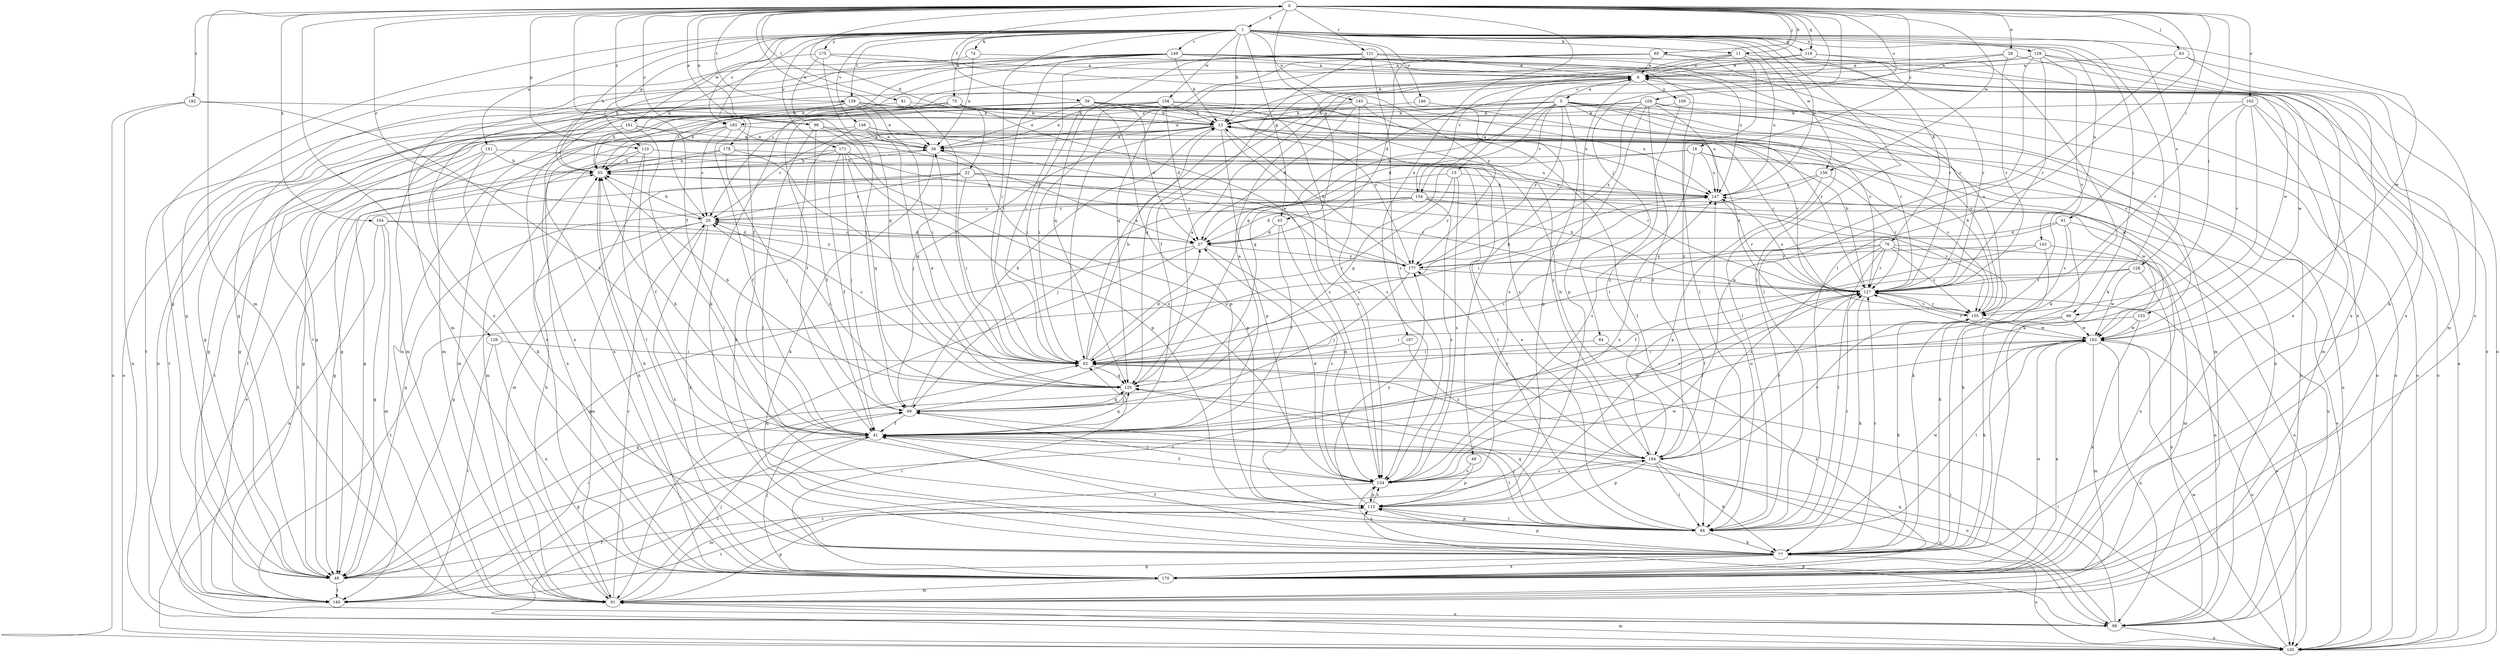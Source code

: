 strict digraph  {
0;
1;
5;
6;
11;
13;
15;
16;
20;
22;
27;
29;
34;
39;
41;
43;
48;
49;
55;
61;
62;
63;
64;
65;
66;
69;
74;
75;
76;
77;
81;
84;
91;
96;
98;
102;
104;
105;
110;
112;
118;
120;
121;
126;
127;
128;
129;
134;
139;
140;
141;
143;
145;
146;
147;
148;
149;
153;
154;
155;
156;
158;
161;
162;
164;
167;
169;
170;
171;
175;
177;
178;
182;
183;
184;
0 -> 1  [label=a];
0 -> 11  [label=b];
0 -> 15  [label=c];
0 -> 16  [label=c];
0 -> 20  [label=c];
0 -> 22  [label=d];
0 -> 29  [label=e];
0 -> 34  [label=e];
0 -> 39  [label=f];
0 -> 41  [label=f];
0 -> 43  [label=g];
0 -> 61  [label=i];
0 -> 63  [label=j];
0 -> 64  [label=j];
0 -> 65  [label=j];
0 -> 66  [label=j];
0 -> 81  [label=l];
0 -> 84  [label=l];
0 -> 91  [label=m];
0 -> 96  [label=n];
0 -> 102  [label=o];
0 -> 104  [label=o];
0 -> 110  [label=p];
0 -> 118  [label=q];
0 -> 121  [label=r];
0 -> 126  [label=r];
0 -> 139  [label=t];
0 -> 156  [label=w];
0 -> 164  [label=x];
0 -> 167  [label=x];
0 -> 178  [label=z];
0 -> 182  [label=z];
0 -> 183  [label=z];
1 -> 11  [label=b];
1 -> 13  [label=b];
1 -> 41  [label=f];
1 -> 43  [label=g];
1 -> 48  [label=g];
1 -> 49  [label=h];
1 -> 55  [label=h];
1 -> 62  [label=i];
1 -> 66  [label=j];
1 -> 74  [label=k];
1 -> 75  [label=k];
1 -> 76  [label=k];
1 -> 77  [label=k];
1 -> 84  [label=l];
1 -> 110  [label=p];
1 -> 118  [label=q];
1 -> 128  [label=s];
1 -> 129  [label=s];
1 -> 139  [label=t];
1 -> 141  [label=u];
1 -> 143  [label=u];
1 -> 145  [label=u];
1 -> 146  [label=u];
1 -> 147  [label=u];
1 -> 148  [label=v];
1 -> 149  [label=v];
1 -> 156  [label=w];
1 -> 158  [label=w];
1 -> 161  [label=w];
1 -> 162  [label=w];
1 -> 171  [label=y];
1 -> 175  [label=y];
1 -> 183  [label=z];
5 -> 13  [label=b];
5 -> 27  [label=d];
5 -> 34  [label=e];
5 -> 84  [label=l];
5 -> 91  [label=m];
5 -> 105  [label=o];
5 -> 112  [label=p];
5 -> 120  [label=q];
5 -> 127  [label=r];
5 -> 153  [label=v];
5 -> 154  [label=v];
5 -> 177  [label=y];
5 -> 183  [label=z];
6 -> 5  [label=a];
6 -> 112  [label=p];
6 -> 120  [label=q];
6 -> 140  [label=t];
6 -> 162  [label=w];
6 -> 169  [label=x];
11 -> 6  [label=a];
11 -> 13  [label=b];
11 -> 147  [label=u];
11 -> 154  [label=v];
11 -> 170  [label=x];
11 -> 184  [label=z];
13 -> 34  [label=e];
13 -> 48  [label=g];
13 -> 69  [label=j];
13 -> 77  [label=k];
13 -> 98  [label=n];
13 -> 112  [label=p];
13 -> 134  [label=s];
13 -> 170  [label=x];
15 -> 62  [label=i];
15 -> 69  [label=j];
15 -> 134  [label=s];
15 -> 147  [label=u];
15 -> 177  [label=y];
16 -> 55  [label=h];
16 -> 98  [label=n];
16 -> 120  [label=q];
16 -> 134  [label=s];
16 -> 147  [label=u];
16 -> 155  [label=v];
20 -> 27  [label=d];
20 -> 48  [label=g];
20 -> 55  [label=h];
20 -> 77  [label=k];
20 -> 91  [label=m];
20 -> 170  [label=x];
22 -> 20  [label=c];
22 -> 48  [label=g];
22 -> 62  [label=i];
22 -> 91  [label=m];
22 -> 127  [label=r];
22 -> 147  [label=u];
22 -> 162  [label=w];
27 -> 20  [label=c];
27 -> 48  [label=g];
27 -> 91  [label=m];
27 -> 134  [label=s];
27 -> 177  [label=y];
29 -> 6  [label=a];
29 -> 120  [label=q];
29 -> 127  [label=r];
29 -> 170  [label=x];
34 -> 55  [label=h];
34 -> 77  [label=k];
34 -> 112  [label=p];
39 -> 13  [label=b];
39 -> 27  [label=d];
39 -> 34  [label=e];
39 -> 62  [label=i];
39 -> 91  [label=m];
39 -> 98  [label=n];
39 -> 105  [label=o];
39 -> 112  [label=p];
39 -> 127  [label=r];
39 -> 177  [label=y];
39 -> 184  [label=z];
41 -> 6  [label=a];
41 -> 48  [label=g];
41 -> 55  [label=h];
41 -> 84  [label=l];
41 -> 98  [label=n];
41 -> 120  [label=q];
41 -> 127  [label=r];
41 -> 140  [label=t];
41 -> 184  [label=z];
43 -> 27  [label=d];
43 -> 41  [label=f];
43 -> 134  [label=s];
48 -> 140  [label=t];
48 -> 184  [label=z];
49 -> 112  [label=p];
49 -> 134  [label=s];
55 -> 147  [label=u];
61 -> 27  [label=d];
61 -> 62  [label=i];
61 -> 77  [label=k];
61 -> 105  [label=o];
61 -> 155  [label=v];
62 -> 6  [label=a];
62 -> 13  [label=b];
62 -> 20  [label=c];
62 -> 27  [label=d];
62 -> 120  [label=q];
63 -> 6  [label=a];
63 -> 77  [label=k];
63 -> 112  [label=p];
63 -> 170  [label=x];
64 -> 62  [label=i];
64 -> 170  [label=x];
65 -> 6  [label=a];
65 -> 27  [label=d];
65 -> 62  [label=i];
65 -> 91  [label=m];
65 -> 120  [label=q];
65 -> 127  [label=r];
66 -> 41  [label=f];
66 -> 77  [label=k];
66 -> 162  [label=w];
69 -> 13  [label=b];
69 -> 41  [label=f];
69 -> 120  [label=q];
69 -> 147  [label=u];
69 -> 162  [label=w];
74 -> 6  [label=a];
74 -> 34  [label=e];
74 -> 55  [label=h];
75 -> 13  [label=b];
75 -> 41  [label=f];
75 -> 55  [label=h];
75 -> 134  [label=s];
75 -> 155  [label=v];
75 -> 170  [label=x];
76 -> 62  [label=i];
76 -> 84  [label=l];
76 -> 91  [label=m];
76 -> 98  [label=n];
76 -> 127  [label=r];
76 -> 155  [label=v];
76 -> 177  [label=y];
76 -> 184  [label=z];
77 -> 41  [label=f];
77 -> 48  [label=g];
77 -> 55  [label=h];
77 -> 105  [label=o];
77 -> 112  [label=p];
77 -> 127  [label=r];
77 -> 134  [label=s];
77 -> 170  [label=x];
81 -> 13  [label=b];
81 -> 62  [label=i];
81 -> 91  [label=m];
84 -> 34  [label=e];
84 -> 69  [label=j];
84 -> 77  [label=k];
84 -> 112  [label=p];
84 -> 120  [label=q];
84 -> 127  [label=r];
84 -> 147  [label=u];
84 -> 162  [label=w];
91 -> 20  [label=c];
91 -> 55  [label=h];
91 -> 69  [label=j];
91 -> 98  [label=n];
91 -> 112  [label=p];
96 -> 34  [label=e];
96 -> 41  [label=f];
96 -> 84  [label=l];
96 -> 134  [label=s];
96 -> 155  [label=v];
96 -> 0  [label=a];
98 -> 62  [label=i];
98 -> 105  [label=o];
98 -> 112  [label=p];
98 -> 120  [label=q];
98 -> 147  [label=u];
102 -> 13  [label=b];
102 -> 77  [label=k];
102 -> 91  [label=m];
102 -> 105  [label=o];
102 -> 127  [label=r];
102 -> 155  [label=v];
104 -> 13  [label=b];
104 -> 48  [label=g];
104 -> 105  [label=o];
104 -> 134  [label=s];
104 -> 147  [label=u];
104 -> 155  [label=v];
104 -> 177  [label=y];
104 -> 184  [label=z];
105 -> 6  [label=a];
105 -> 34  [label=e];
105 -> 41  [label=f];
105 -> 62  [label=i];
105 -> 91  [label=m];
105 -> 162  [label=w];
110 -> 41  [label=f];
110 -> 55  [label=h];
110 -> 84  [label=l];
110 -> 147  [label=u];
110 -> 170  [label=x];
112 -> 84  [label=l];
112 -> 134  [label=s];
112 -> 140  [label=t];
112 -> 177  [label=y];
118 -> 6  [label=a];
118 -> 20  [label=c];
118 -> 77  [label=k];
118 -> 127  [label=r];
120 -> 6  [label=a];
120 -> 20  [label=c];
120 -> 34  [label=e];
120 -> 55  [label=h];
120 -> 69  [label=j];
121 -> 6  [label=a];
121 -> 41  [label=f];
121 -> 48  [label=g];
121 -> 62  [label=i];
121 -> 120  [label=q];
121 -> 127  [label=r];
121 -> 134  [label=s];
121 -> 170  [label=x];
126 -> 62  [label=i];
126 -> 140  [label=t];
126 -> 170  [label=x];
127 -> 13  [label=b];
127 -> 41  [label=f];
127 -> 55  [label=h];
127 -> 77  [label=k];
127 -> 105  [label=o];
127 -> 147  [label=u];
127 -> 155  [label=v];
128 -> 98  [label=n];
128 -> 127  [label=r];
128 -> 140  [label=t];
128 -> 162  [label=w];
129 -> 6  [label=a];
129 -> 20  [label=c];
129 -> 84  [label=l];
129 -> 105  [label=o];
129 -> 127  [label=r];
129 -> 155  [label=v];
129 -> 170  [label=x];
134 -> 27  [label=d];
134 -> 41  [label=f];
134 -> 69  [label=j];
134 -> 91  [label=m];
134 -> 112  [label=p];
134 -> 147  [label=u];
134 -> 162  [label=w];
139 -> 13  [label=b];
139 -> 34  [label=e];
139 -> 55  [label=h];
139 -> 62  [label=i];
139 -> 91  [label=m];
139 -> 98  [label=n];
139 -> 140  [label=t];
140 -> 55  [label=h];
140 -> 62  [label=i];
140 -> 127  [label=r];
141 -> 48  [label=g];
141 -> 55  [label=h];
141 -> 77  [label=k];
141 -> 84  [label=l];
141 -> 140  [label=t];
143 -> 41  [label=f];
143 -> 77  [label=k];
143 -> 170  [label=x];
143 -> 177  [label=y];
145 -> 13  [label=b];
145 -> 27  [label=d];
145 -> 48  [label=g];
145 -> 84  [label=l];
145 -> 134  [label=s];
145 -> 147  [label=u];
146 -> 13  [label=b];
146 -> 127  [label=r];
147 -> 20  [label=c];
147 -> 127  [label=r];
148 -> 20  [label=c];
148 -> 34  [label=e];
148 -> 120  [label=q];
148 -> 140  [label=t];
148 -> 162  [label=w];
148 -> 184  [label=z];
149 -> 6  [label=a];
149 -> 13  [label=b];
149 -> 48  [label=g];
149 -> 55  [label=h];
149 -> 62  [label=i];
149 -> 77  [label=k];
149 -> 84  [label=l];
149 -> 91  [label=m];
149 -> 105  [label=o];
149 -> 147  [label=u];
149 -> 162  [label=w];
149 -> 170  [label=x];
153 -> 48  [label=g];
153 -> 162  [label=w];
153 -> 170  [label=x];
154 -> 6  [label=a];
154 -> 20  [label=c];
154 -> 27  [label=d];
154 -> 48  [label=g];
154 -> 77  [label=k];
154 -> 105  [label=o];
154 -> 134  [label=s];
154 -> 155  [label=v];
155 -> 6  [label=a];
155 -> 13  [label=b];
155 -> 62  [label=i];
155 -> 77  [label=k];
155 -> 127  [label=r];
155 -> 162  [label=w];
156 -> 62  [label=i];
156 -> 112  [label=p];
156 -> 127  [label=r];
156 -> 147  [label=u];
158 -> 13  [label=b];
158 -> 27  [label=d];
158 -> 34  [label=e];
158 -> 62  [label=i];
158 -> 134  [label=s];
158 -> 147  [label=u];
158 -> 170  [label=x];
161 -> 27  [label=d];
161 -> 34  [label=e];
161 -> 48  [label=g];
161 -> 84  [label=l];
161 -> 140  [label=t];
162 -> 62  [label=i];
162 -> 84  [label=l];
162 -> 91  [label=m];
162 -> 98  [label=n];
162 -> 105  [label=o];
162 -> 127  [label=r];
162 -> 170  [label=x];
164 -> 27  [label=d];
164 -> 48  [label=g];
164 -> 91  [label=m];
164 -> 98  [label=n];
164 -> 177  [label=y];
167 -> 62  [label=i];
167 -> 184  [label=z];
169 -> 13  [label=b];
169 -> 105  [label=o];
169 -> 184  [label=z];
170 -> 55  [label=h];
170 -> 62  [label=i];
170 -> 69  [label=j];
170 -> 91  [label=m];
170 -> 162  [label=w];
171 -> 41  [label=f];
171 -> 48  [label=g];
171 -> 55  [label=h];
171 -> 69  [label=j];
171 -> 112  [label=p];
171 -> 120  [label=q];
171 -> 177  [label=y];
175 -> 6  [label=a];
175 -> 55  [label=h];
175 -> 69  [label=j];
175 -> 120  [label=q];
175 -> 177  [label=y];
177 -> 13  [label=b];
177 -> 34  [label=e];
177 -> 69  [label=j];
177 -> 127  [label=r];
178 -> 55  [label=h];
178 -> 62  [label=i];
178 -> 69  [label=j];
178 -> 91  [label=m];
178 -> 127  [label=r];
182 -> 13  [label=b];
182 -> 41  [label=f];
182 -> 98  [label=n];
182 -> 105  [label=o];
183 -> 20  [label=c];
183 -> 34  [label=e];
183 -> 41  [label=f];
183 -> 48  [label=g];
183 -> 91  [label=m];
183 -> 127  [label=r];
184 -> 13  [label=b];
184 -> 77  [label=k];
184 -> 84  [label=l];
184 -> 98  [label=n];
184 -> 112  [label=p];
184 -> 127  [label=r];
184 -> 134  [label=s];
184 -> 155  [label=v];
184 -> 177  [label=y];
}
